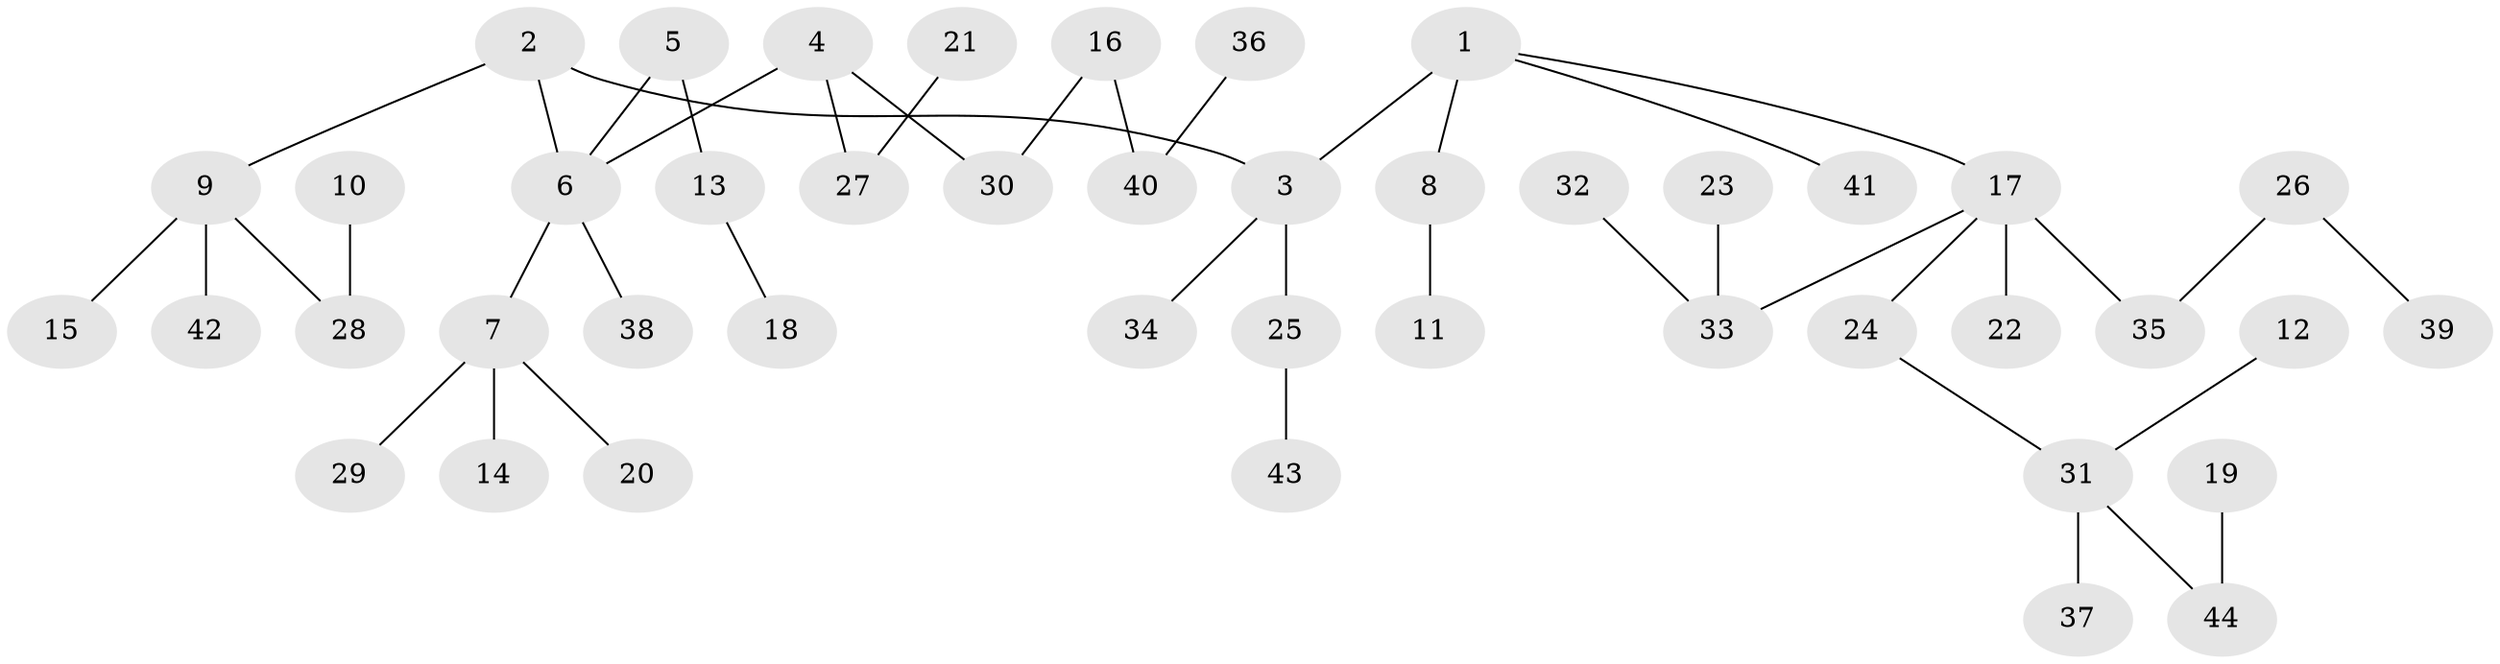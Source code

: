 // original degree distribution, {4: 0.09090909090909091, 7: 0.011363636363636364, 3: 0.125, 2: 0.29545454545454547, 5: 0.022727272727272728, 1: 0.45454545454545453}
// Generated by graph-tools (version 1.1) at 2025/02/03/09/25 03:02:19]
// undirected, 44 vertices, 43 edges
graph export_dot {
graph [start="1"]
  node [color=gray90,style=filled];
  1;
  2;
  3;
  4;
  5;
  6;
  7;
  8;
  9;
  10;
  11;
  12;
  13;
  14;
  15;
  16;
  17;
  18;
  19;
  20;
  21;
  22;
  23;
  24;
  25;
  26;
  27;
  28;
  29;
  30;
  31;
  32;
  33;
  34;
  35;
  36;
  37;
  38;
  39;
  40;
  41;
  42;
  43;
  44;
  1 -- 3 [weight=1.0];
  1 -- 8 [weight=1.0];
  1 -- 17 [weight=1.0];
  1 -- 41 [weight=1.0];
  2 -- 3 [weight=1.0];
  2 -- 6 [weight=1.0];
  2 -- 9 [weight=1.0];
  3 -- 25 [weight=1.0];
  3 -- 34 [weight=1.0];
  4 -- 6 [weight=1.0];
  4 -- 27 [weight=1.0];
  4 -- 30 [weight=1.0];
  5 -- 6 [weight=1.0];
  5 -- 13 [weight=1.0];
  6 -- 7 [weight=1.0];
  6 -- 38 [weight=1.0];
  7 -- 14 [weight=1.0];
  7 -- 20 [weight=1.0];
  7 -- 29 [weight=1.0];
  8 -- 11 [weight=1.0];
  9 -- 15 [weight=1.0];
  9 -- 28 [weight=1.0];
  9 -- 42 [weight=1.0];
  10 -- 28 [weight=1.0];
  12 -- 31 [weight=1.0];
  13 -- 18 [weight=1.0];
  16 -- 30 [weight=1.0];
  16 -- 40 [weight=1.0];
  17 -- 22 [weight=1.0];
  17 -- 24 [weight=1.0];
  17 -- 33 [weight=1.0];
  17 -- 35 [weight=1.0];
  19 -- 44 [weight=1.0];
  21 -- 27 [weight=1.0];
  23 -- 33 [weight=1.0];
  24 -- 31 [weight=1.0];
  25 -- 43 [weight=1.0];
  26 -- 35 [weight=1.0];
  26 -- 39 [weight=1.0];
  31 -- 37 [weight=1.0];
  31 -- 44 [weight=1.0];
  32 -- 33 [weight=1.0];
  36 -- 40 [weight=1.0];
}
